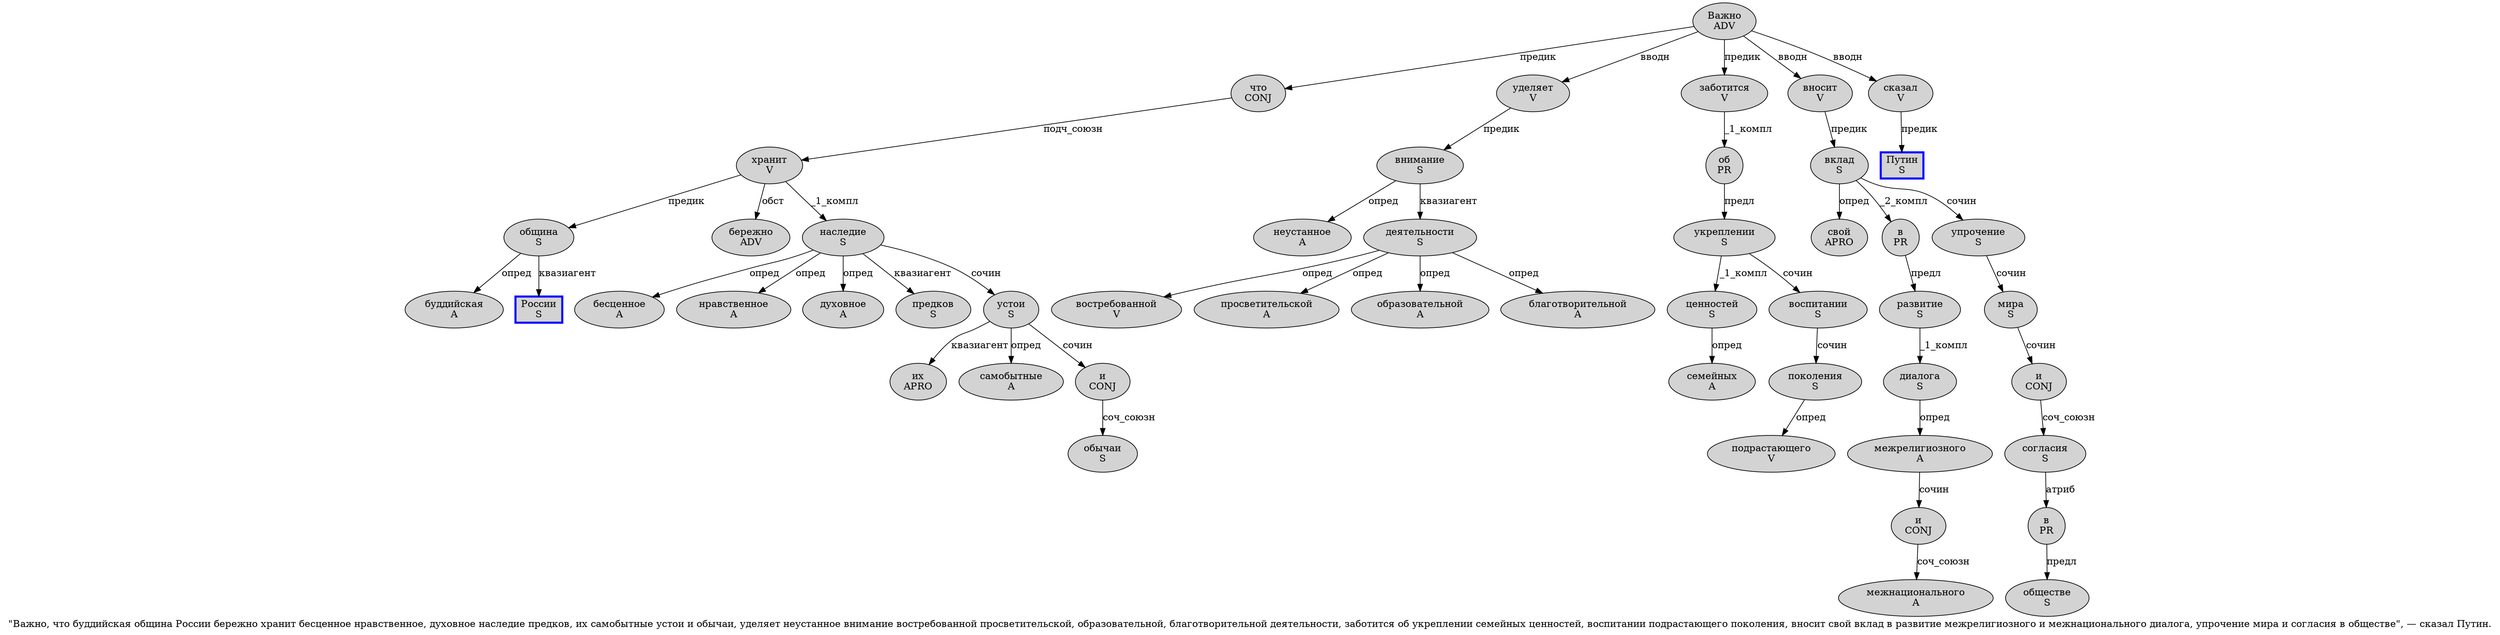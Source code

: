 digraph SENTENCE_1169 {
	graph [label="\"Важно, что буддийская община России бережно хранит бесценное нравственное, духовное наследие предков, их самобытные устои и обычаи, уделяет неустанное внимание востребованной просветительской, образовательной, благотворительной деятельности, заботится об укреплении семейных ценностей, воспитании подрастающего поколения, вносит свой вклад в развитие межрелигиозного и межнационального диалога, упрочение мира и согласия в обществе\", — сказал Путин."]
	node [style=filled]
		1 [label="Важно
ADV" color="" fillcolor=lightgray penwidth=1 shape=ellipse]
		3 [label="что
CONJ" color="" fillcolor=lightgray penwidth=1 shape=ellipse]
		4 [label="буддийская
A" color="" fillcolor=lightgray penwidth=1 shape=ellipse]
		5 [label="община
S" color="" fillcolor=lightgray penwidth=1 shape=ellipse]
		6 [label="России
S" color=blue fillcolor=lightgray penwidth=3 shape=box]
		7 [label="бережно
ADV" color="" fillcolor=lightgray penwidth=1 shape=ellipse]
		8 [label="хранит
V" color="" fillcolor=lightgray penwidth=1 shape=ellipse]
		9 [label="бесценное
A" color="" fillcolor=lightgray penwidth=1 shape=ellipse]
		10 [label="нравственное
A" color="" fillcolor=lightgray penwidth=1 shape=ellipse]
		12 [label="духовное
A" color="" fillcolor=lightgray penwidth=1 shape=ellipse]
		13 [label="наследие
S" color="" fillcolor=lightgray penwidth=1 shape=ellipse]
		14 [label="предков
S" color="" fillcolor=lightgray penwidth=1 shape=ellipse]
		16 [label="их
APRO" color="" fillcolor=lightgray penwidth=1 shape=ellipse]
		17 [label="самобытные
A" color="" fillcolor=lightgray penwidth=1 shape=ellipse]
		18 [label="устои
S" color="" fillcolor=lightgray penwidth=1 shape=ellipse]
		19 [label="и
CONJ" color="" fillcolor=lightgray penwidth=1 shape=ellipse]
		20 [label="обычаи
S" color="" fillcolor=lightgray penwidth=1 shape=ellipse]
		22 [label="уделяет
V" color="" fillcolor=lightgray penwidth=1 shape=ellipse]
		23 [label="неустанное
A" color="" fillcolor=lightgray penwidth=1 shape=ellipse]
		24 [label="внимание
S" color="" fillcolor=lightgray penwidth=1 shape=ellipse]
		25 [label="востребованной
V" color="" fillcolor=lightgray penwidth=1 shape=ellipse]
		26 [label="просветительской
A" color="" fillcolor=lightgray penwidth=1 shape=ellipse]
		28 [label="образовательной
A" color="" fillcolor=lightgray penwidth=1 shape=ellipse]
		30 [label="благотворительной
A" color="" fillcolor=lightgray penwidth=1 shape=ellipse]
		31 [label="деятельности
S" color="" fillcolor=lightgray penwidth=1 shape=ellipse]
		33 [label="заботится
V" color="" fillcolor=lightgray penwidth=1 shape=ellipse]
		34 [label="об
PR" color="" fillcolor=lightgray penwidth=1 shape=ellipse]
		35 [label="укреплении
S" color="" fillcolor=lightgray penwidth=1 shape=ellipse]
		36 [label="семейных
A" color="" fillcolor=lightgray penwidth=1 shape=ellipse]
		37 [label="ценностей
S" color="" fillcolor=lightgray penwidth=1 shape=ellipse]
		39 [label="воспитании
S" color="" fillcolor=lightgray penwidth=1 shape=ellipse]
		40 [label="подрастающего
V" color="" fillcolor=lightgray penwidth=1 shape=ellipse]
		41 [label="поколения
S" color="" fillcolor=lightgray penwidth=1 shape=ellipse]
		43 [label="вносит
V" color="" fillcolor=lightgray penwidth=1 shape=ellipse]
		44 [label="свой
APRO" color="" fillcolor=lightgray penwidth=1 shape=ellipse]
		45 [label="вклад
S" color="" fillcolor=lightgray penwidth=1 shape=ellipse]
		46 [label="в
PR" color="" fillcolor=lightgray penwidth=1 shape=ellipse]
		47 [label="развитие
S" color="" fillcolor=lightgray penwidth=1 shape=ellipse]
		48 [label="межрелигиозного
A" color="" fillcolor=lightgray penwidth=1 shape=ellipse]
		49 [label="и
CONJ" color="" fillcolor=lightgray penwidth=1 shape=ellipse]
		50 [label="межнационального
A" color="" fillcolor=lightgray penwidth=1 shape=ellipse]
		51 [label="диалога
S" color="" fillcolor=lightgray penwidth=1 shape=ellipse]
		53 [label="упрочение
S" color="" fillcolor=lightgray penwidth=1 shape=ellipse]
		54 [label="мира
S" color="" fillcolor=lightgray penwidth=1 shape=ellipse]
		55 [label="и
CONJ" color="" fillcolor=lightgray penwidth=1 shape=ellipse]
		56 [label="согласия
S" color="" fillcolor=lightgray penwidth=1 shape=ellipse]
		57 [label="в
PR" color="" fillcolor=lightgray penwidth=1 shape=ellipse]
		58 [label="обществе
S" color="" fillcolor=lightgray penwidth=1 shape=ellipse]
		62 [label="сказал
V" color="" fillcolor=lightgray penwidth=1 shape=ellipse]
		63 [label="Путин
S" color=blue fillcolor=lightgray penwidth=3 shape=box]
			49 -> 50 [label="соч_союзн"]
			18 -> 16 [label="квазиагент"]
			18 -> 17 [label="опред"]
			18 -> 19 [label="сочин"]
			33 -> 34 [label="_1_компл"]
			5 -> 4 [label="опред"]
			5 -> 6 [label="квазиагент"]
			47 -> 51 [label="_1_компл"]
			19 -> 20 [label="соч_союзн"]
			45 -> 44 [label="опред"]
			45 -> 46 [label="_2_компл"]
			45 -> 53 [label="сочин"]
			43 -> 45 [label="предик"]
			37 -> 36 [label="опред"]
			41 -> 40 [label="опред"]
			51 -> 48 [label="опред"]
			56 -> 57 [label="атриб"]
			1 -> 3 [label="предик"]
			1 -> 22 [label="вводн"]
			1 -> 33 [label="предик"]
			1 -> 43 [label="вводн"]
			1 -> 62 [label="вводн"]
			39 -> 41 [label="сочин"]
			48 -> 49 [label="сочин"]
			22 -> 24 [label="предик"]
			3 -> 8 [label="подч_союзн"]
			62 -> 63 [label="предик"]
			55 -> 56 [label="соч_союзн"]
			8 -> 5 [label="предик"]
			8 -> 7 [label="обст"]
			8 -> 13 [label="_1_компл"]
			35 -> 37 [label="_1_компл"]
			35 -> 39 [label="сочин"]
			13 -> 9 [label="опред"]
			13 -> 10 [label="опред"]
			13 -> 12 [label="опред"]
			13 -> 14 [label="квазиагент"]
			13 -> 18 [label="сочин"]
			46 -> 47 [label="предл"]
			57 -> 58 [label="предл"]
			53 -> 54 [label="сочин"]
			54 -> 55 [label="сочин"]
			31 -> 25 [label="опред"]
			31 -> 26 [label="опред"]
			31 -> 28 [label="опред"]
			31 -> 30 [label="опред"]
			24 -> 23 [label="опред"]
			24 -> 31 [label="квазиагент"]
			34 -> 35 [label="предл"]
}
